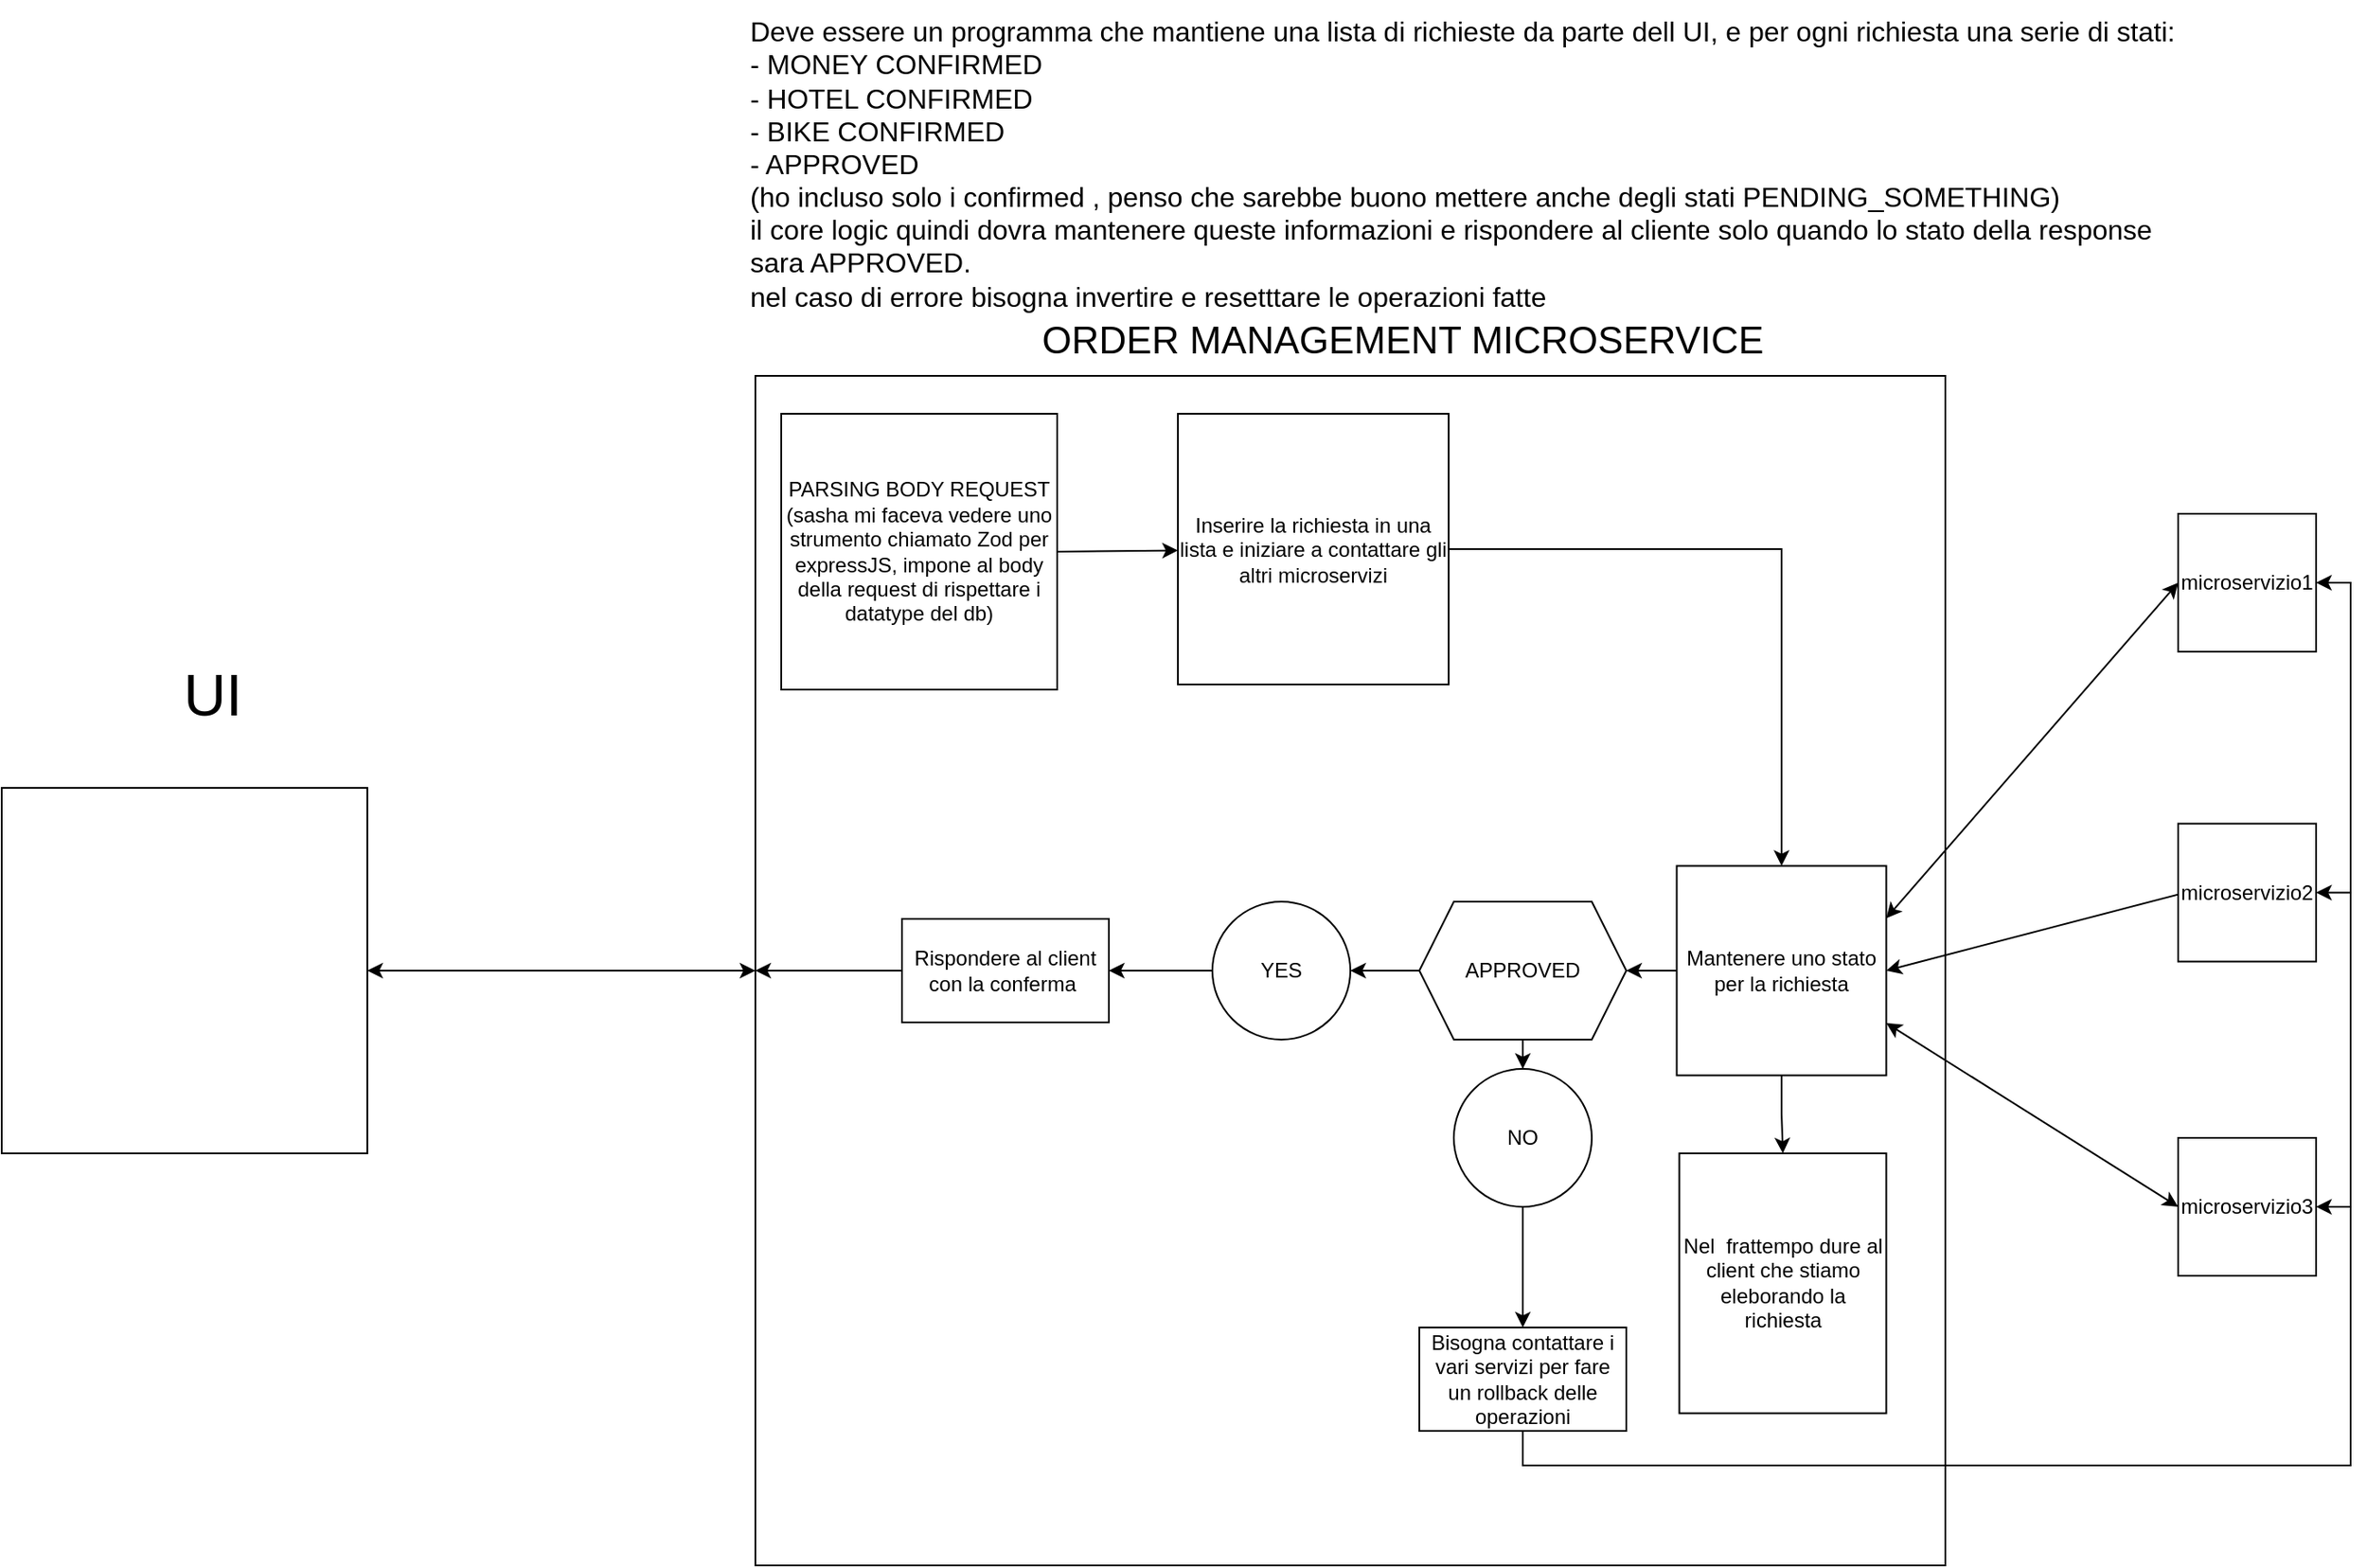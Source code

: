 <mxfile version="24.7.8">
  <diagram name="Page-1" id="EsyxztQS6K-e0_OydsNi">
    <mxGraphModel dx="2948" dy="2397" grid="1" gridSize="10" guides="1" tooltips="1" connect="1" arrows="1" fold="1" page="1" pageScale="1" pageWidth="850" pageHeight="1100" math="0" shadow="0">
      <root>
        <mxCell id="0" />
        <mxCell id="1" parent="0" />
        <mxCell id="Ce53-nTc2lQ6ASdVfVSJ-1" value="" style="whiteSpace=wrap;html=1;aspect=fixed;fillStyle=hatch;movable=1;resizable=1;rotatable=1;deletable=1;editable=1;locked=0;connectable=1;" parent="1" vertex="1">
          <mxGeometry x="-323" y="-812" width="690" height="690" as="geometry" />
        </mxCell>
        <mxCell id="Ce53-nTc2lQ6ASdVfVSJ-3" value="&lt;font style=&quot;font-size: 22px;&quot;&gt;ORDER MANAGEMENT MICROSERVICE&lt;/font&gt;" style="text;html=1;align=center;verticalAlign=middle;resizable=1;points=[];autosize=1;strokeColor=none;fillColor=none;movable=1;rotatable=1;deletable=1;editable=1;locked=0;connectable=1;" parent="1" vertex="1">
          <mxGeometry x="-168" y="-852" width="440" height="40" as="geometry" />
        </mxCell>
        <mxCell id="Ce53-nTc2lQ6ASdVfVSJ-5" value="&lt;font style=&quot;font-size: 16px;&quot;&gt;Deve essere un programma che mantiene una lista di richieste da parte dell UI, e per ogni richiesta una serie di stati:&lt;br&gt;&lt;/font&gt;&lt;div&gt;&lt;font style=&quot;font-size: 16px;&quot;&gt;- MONEY CONFIRMED&lt;/font&gt;&lt;/div&gt;&lt;div&gt;&lt;font style=&quot;font-size: 16px;&quot;&gt;- HOTEL CONFIRMED&lt;/font&gt;&lt;/div&gt;&lt;div&gt;&lt;font style=&quot;font-size: 16px;&quot;&gt;- BIKE CONFIRMED&lt;/font&gt;&lt;/div&gt;&lt;div&gt;&lt;font style=&quot;font-size: 16px;&quot;&gt;- APPROVED&amp;nbsp;&lt;/font&gt;&lt;/div&gt;&lt;div&gt;&lt;font style=&quot;font-size: 16px;&quot;&gt;(ho incluso solo i confirmed , penso che sarebbe buono mettere anche degli stati PENDING_SOMETHING)&lt;/font&gt;&lt;/div&gt;&lt;div&gt;&lt;font style=&quot;font-size: 16px;&quot;&gt;il core logic quindi dovra mantenere queste informazioni e rispondere al cliente solo quando lo stato della response&lt;/font&gt;&lt;/div&gt;&lt;div&gt;&lt;font style=&quot;font-size: 16px;&quot;&gt;sara APPROVED.&lt;/font&gt;&lt;/div&gt;&lt;div&gt;&lt;span style=&quot;font-size: 16px;&quot;&gt;nel caso di errore bisogna invertire e resetttare le operazioni fatte&lt;/span&gt;&lt;/div&gt;" style="text;html=1;align=left;verticalAlign=middle;resizable=1;points=[];autosize=1;strokeColor=none;fillColor=none;movable=1;rotatable=1;deletable=1;editable=1;locked=0;connectable=1;" parent="1" vertex="1">
          <mxGeometry x="-328" y="-1030" width="850" height="190" as="geometry" />
        </mxCell>
        <mxCell id="Ce53-nTc2lQ6ASdVfVSJ-6" value="" style="whiteSpace=wrap;html=1;aspect=fixed;fillStyle=hatch;movable=1;resizable=1;rotatable=1;deletable=1;editable=1;locked=0;connectable=1;" parent="1" vertex="1">
          <mxGeometry x="-760" y="-573" width="212" height="212" as="geometry" />
        </mxCell>
        <mxCell id="Ce53-nTc2lQ6ASdVfVSJ-8" value="&lt;font style=&quot;font-size: 34px;&quot;&gt;UI&lt;/font&gt;" style="text;html=1;align=center;verticalAlign=middle;resizable=1;points=[];autosize=1;strokeColor=none;fillColor=none;movable=1;rotatable=1;deletable=1;editable=1;locked=0;connectable=1;" parent="1" vertex="1">
          <mxGeometry x="-668" y="-652" width="60" height="50" as="geometry" />
        </mxCell>
        <mxCell id="Ce53-nTc2lQ6ASdVfVSJ-11" value="PARSING BODY REQUEST&lt;div&gt;(sasha mi faceva vedere uno strumento chiamato Zod per expressJS, impone al body della request di rispettare i datatype del db)&lt;/div&gt;" style="whiteSpace=wrap;html=1;aspect=fixed;movable=1;resizable=1;rotatable=1;deletable=1;editable=1;locked=0;connectable=1;" parent="1" vertex="1">
          <mxGeometry x="-308" y="-790" width="160" height="160" as="geometry" />
        </mxCell>
        <mxCell id="Ce53-nTc2lQ6ASdVfVSJ-12" value="" style="endArrow=classic;html=1;rounded=0;exitX=1;exitY=0.5;exitDx=0;exitDy=0;movable=1;resizable=1;rotatable=1;deletable=1;editable=1;locked=0;connectable=1;" parent="1" source="Ce53-nTc2lQ6ASdVfVSJ-11" target="Ce53-nTc2lQ6ASdVfVSJ-13" edge="1">
          <mxGeometry width="50" height="50" relative="1" as="geometry">
            <mxPoint x="-138" y="-460" as="sourcePoint" />
            <mxPoint x="-88" y="-510" as="targetPoint" />
          </mxGeometry>
        </mxCell>
        <mxCell id="Ce53-nTc2lQ6ASdVfVSJ-15" value="" style="edgeStyle=orthogonalEdgeStyle;rounded=0;orthogonalLoop=1;jettySize=auto;html=1;movable=1;resizable=1;rotatable=1;deletable=1;editable=1;locked=0;connectable=1;" parent="1" source="Ce53-nTc2lQ6ASdVfVSJ-13" target="Ce53-nTc2lQ6ASdVfVSJ-14" edge="1">
          <mxGeometry relative="1" as="geometry" />
        </mxCell>
        <mxCell id="Ce53-nTc2lQ6ASdVfVSJ-13" value="Inserire la richiesta in una lista e iniziare a contattare gli altri microservizi" style="whiteSpace=wrap;html=1;aspect=fixed;movable=1;resizable=1;rotatable=1;deletable=1;editable=1;locked=0;connectable=1;" parent="1" vertex="1">
          <mxGeometry x="-78" y="-790" width="157" height="157" as="geometry" />
        </mxCell>
        <mxCell id="Ce53-nTc2lQ6ASdVfVSJ-25" value="" style="edgeStyle=orthogonalEdgeStyle;rounded=0;orthogonalLoop=1;jettySize=auto;html=1;movable=1;resizable=1;rotatable=1;deletable=1;editable=1;locked=0;connectable=1;" parent="1" source="Ce53-nTc2lQ6ASdVfVSJ-14" target="Ce53-nTc2lQ6ASdVfVSJ-24" edge="1">
          <mxGeometry relative="1" as="geometry" />
        </mxCell>
        <mxCell id="Ce53-nTc2lQ6ASdVfVSJ-31" value="" style="edgeStyle=orthogonalEdgeStyle;rounded=0;orthogonalLoop=1;jettySize=auto;html=1;movable=1;resizable=1;rotatable=1;deletable=1;editable=1;locked=0;connectable=1;" parent="1" source="Ce53-nTc2lQ6ASdVfVSJ-14" target="Ce53-nTc2lQ6ASdVfVSJ-30" edge="1">
          <mxGeometry relative="1" as="geometry" />
        </mxCell>
        <mxCell id="Ce53-nTc2lQ6ASdVfVSJ-14" value="Mantenere uno stato per la richiesta" style="whiteSpace=wrap;html=1;aspect=fixed;movable=1;resizable=1;rotatable=1;deletable=1;editable=1;locked=0;connectable=1;" parent="1" vertex="1">
          <mxGeometry x="211.25" y="-527.75" width="121.5" height="121.5" as="geometry" />
        </mxCell>
        <mxCell id="Ce53-nTc2lQ6ASdVfVSJ-17" value="" style="endArrow=classic;startArrow=classic;html=1;rounded=0;exitX=1;exitY=0.25;exitDx=0;exitDy=0;entryX=0;entryY=0.5;entryDx=0;entryDy=0;movable=1;resizable=1;rotatable=1;deletable=1;editable=1;locked=0;connectable=1;" parent="1" source="Ce53-nTc2lQ6ASdVfVSJ-14" target="Ce53-nTc2lQ6ASdVfVSJ-20" edge="1">
          <mxGeometry width="50" height="50" relative="1" as="geometry">
            <mxPoint x="223.5" y="-547" as="sourcePoint" />
            <mxPoint x="512" y="-707" as="targetPoint" />
          </mxGeometry>
        </mxCell>
        <mxCell id="Ce53-nTc2lQ6ASdVfVSJ-18" value="" style="endArrow=classic;startArrow=classic;html=1;rounded=0;exitX=1;exitY=0.75;exitDx=0;exitDy=0;entryX=0;entryY=0.5;entryDx=0;entryDy=0;movable=1;resizable=1;rotatable=1;deletable=1;editable=1;locked=0;connectable=1;" parent="1" source="Ce53-nTc2lQ6ASdVfVSJ-14" target="Ce53-nTc2lQ6ASdVfVSJ-22" edge="1">
          <mxGeometry width="50" height="50" relative="1" as="geometry">
            <mxPoint x="223.5" y="-480" as="sourcePoint" />
            <mxPoint x="502" y="-340" as="targetPoint" />
          </mxGeometry>
        </mxCell>
        <mxCell id="Ce53-nTc2lQ6ASdVfVSJ-19" value="" style="endArrow=classic;startArrow=classic;html=1;rounded=0;exitX=1;exitY=0.5;exitDx=0;exitDy=0;movable=1;resizable=1;rotatable=1;deletable=1;editable=1;locked=0;connectable=1;" parent="1" source="Ce53-nTc2lQ6ASdVfVSJ-14" edge="1">
          <mxGeometry width="50" height="50" relative="1" as="geometry">
            <mxPoint x="342" y="-494.25" as="sourcePoint" />
            <mxPoint x="532" y="-519" as="targetPoint" />
          </mxGeometry>
        </mxCell>
        <mxCell id="Ce53-nTc2lQ6ASdVfVSJ-20" value="microservizio1" style="whiteSpace=wrap;html=1;aspect=fixed;movable=1;resizable=1;rotatable=1;deletable=1;editable=1;locked=0;connectable=1;" parent="1" vertex="1">
          <mxGeometry x="502" y="-732" width="80" height="80" as="geometry" />
        </mxCell>
        <mxCell id="Ce53-nTc2lQ6ASdVfVSJ-21" value="microservizio2" style="whiteSpace=wrap;html=1;aspect=fixed;movable=1;resizable=1;rotatable=1;deletable=1;editable=1;locked=0;connectable=1;" parent="1" vertex="1">
          <mxGeometry x="502" y="-552.25" width="80" height="80" as="geometry" />
        </mxCell>
        <mxCell id="Ce53-nTc2lQ6ASdVfVSJ-22" value="microservizio3" style="whiteSpace=wrap;html=1;aspect=fixed;movable=1;resizable=1;rotatable=1;deletable=1;editable=1;locked=0;connectable=1;" parent="1" vertex="1">
          <mxGeometry x="502" y="-370" width="80" height="80" as="geometry" />
        </mxCell>
        <mxCell id="Ce53-nTc2lQ6ASdVfVSJ-27" value="" style="edgeStyle=orthogonalEdgeStyle;rounded=0;orthogonalLoop=1;jettySize=auto;html=1;movable=1;resizable=1;rotatable=1;deletable=1;editable=1;locked=0;connectable=1;" parent="1" source="Ce53-nTc2lQ6ASdVfVSJ-24" target="Ce53-nTc2lQ6ASdVfVSJ-26" edge="1">
          <mxGeometry relative="1" as="geometry" />
        </mxCell>
        <mxCell id="Ce53-nTc2lQ6ASdVfVSJ-29" value="" style="edgeStyle=orthogonalEdgeStyle;rounded=0;orthogonalLoop=1;jettySize=auto;html=1;movable=1;resizable=1;rotatable=1;deletable=1;editable=1;locked=0;connectable=1;" parent="1" source="Ce53-nTc2lQ6ASdVfVSJ-24" target="Ce53-nTc2lQ6ASdVfVSJ-28" edge="1">
          <mxGeometry relative="1" as="geometry" />
        </mxCell>
        <mxCell id="Ce53-nTc2lQ6ASdVfVSJ-24" value="APPROVED" style="shape=hexagon;perimeter=hexagonPerimeter2;whiteSpace=wrap;html=1;fixedSize=1;movable=1;resizable=1;rotatable=1;deletable=1;editable=1;locked=0;connectable=1;" parent="1" vertex="1">
          <mxGeometry x="62" y="-507" width="120" height="80" as="geometry" />
        </mxCell>
        <mxCell id="Ce53-nTc2lQ6ASdVfVSJ-33" value="" style="edgeStyle=orthogonalEdgeStyle;rounded=0;orthogonalLoop=1;jettySize=auto;html=1;movable=1;resizable=1;rotatable=1;deletable=1;editable=1;locked=0;connectable=1;" parent="1" source="Ce53-nTc2lQ6ASdVfVSJ-26" target="Ce53-nTc2lQ6ASdVfVSJ-32" edge="1">
          <mxGeometry relative="1" as="geometry" />
        </mxCell>
        <mxCell id="Ce53-nTc2lQ6ASdVfVSJ-26" value="YES" style="ellipse;whiteSpace=wrap;html=1;movable=1;resizable=1;rotatable=1;deletable=1;editable=1;locked=0;connectable=1;" parent="1" vertex="1">
          <mxGeometry x="-58" y="-507" width="80" height="80" as="geometry" />
        </mxCell>
        <mxCell id="Ce53-nTc2lQ6ASdVfVSJ-36" value="" style="edgeStyle=orthogonalEdgeStyle;rounded=0;orthogonalLoop=1;jettySize=auto;html=1;movable=1;resizable=1;rotatable=1;deletable=1;editable=1;locked=0;connectable=1;" parent="1" source="Ce53-nTc2lQ6ASdVfVSJ-28" target="Ce53-nTc2lQ6ASdVfVSJ-35" edge="1">
          <mxGeometry relative="1" as="geometry" />
        </mxCell>
        <mxCell id="Ce53-nTc2lQ6ASdVfVSJ-28" value="NO" style="ellipse;whiteSpace=wrap;html=1;movable=1;resizable=1;rotatable=1;deletable=1;editable=1;locked=0;connectable=1;" parent="1" vertex="1">
          <mxGeometry x="82" y="-410" width="80" height="80" as="geometry" />
        </mxCell>
        <mxCell id="Ce53-nTc2lQ6ASdVfVSJ-30" value="Nel&amp;nbsp; frattempo dure al client che stiamo eleborando la richiesta" style="whiteSpace=wrap;html=1;movable=1;resizable=1;rotatable=1;deletable=1;editable=1;locked=0;connectable=1;" parent="1" vertex="1">
          <mxGeometry x="212.75" y="-361" width="120" height="150.75" as="geometry" />
        </mxCell>
        <mxCell id="Ce53-nTc2lQ6ASdVfVSJ-32" value="Rispondere al client con la conferma&amp;nbsp;" style="whiteSpace=wrap;html=1;movable=1;resizable=1;rotatable=1;deletable=1;editable=1;locked=0;connectable=1;" parent="1" vertex="1">
          <mxGeometry x="-238" y="-497" width="120" height="60" as="geometry" />
        </mxCell>
        <mxCell id="Ce53-nTc2lQ6ASdVfVSJ-39" style="edgeStyle=orthogonalEdgeStyle;rounded=0;orthogonalLoop=1;jettySize=auto;html=1;exitX=0.5;exitY=1;exitDx=0;exitDy=0;entryX=1;entryY=0.5;entryDx=0;entryDy=0;movable=1;resizable=1;rotatable=1;deletable=1;editable=1;locked=0;connectable=1;" parent="1" source="Ce53-nTc2lQ6ASdVfVSJ-35" target="Ce53-nTc2lQ6ASdVfVSJ-22" edge="1">
          <mxGeometry relative="1" as="geometry" />
        </mxCell>
        <mxCell id="Ce53-nTc2lQ6ASdVfVSJ-40" style="edgeStyle=orthogonalEdgeStyle;rounded=0;orthogonalLoop=1;jettySize=auto;html=1;exitX=0.5;exitY=1;exitDx=0;exitDy=0;entryX=1;entryY=0.5;entryDx=0;entryDy=0;movable=1;resizable=1;rotatable=1;deletable=1;editable=1;locked=0;connectable=1;" parent="1" source="Ce53-nTc2lQ6ASdVfVSJ-35" target="Ce53-nTc2lQ6ASdVfVSJ-21" edge="1">
          <mxGeometry relative="1" as="geometry" />
        </mxCell>
        <mxCell id="Ce53-nTc2lQ6ASdVfVSJ-41" style="edgeStyle=orthogonalEdgeStyle;rounded=0;orthogonalLoop=1;jettySize=auto;html=1;exitX=0.5;exitY=1;exitDx=0;exitDy=0;entryX=1;entryY=0.5;entryDx=0;entryDy=0;movable=1;resizable=1;rotatable=1;deletable=1;editable=1;locked=0;connectable=1;" parent="1" source="Ce53-nTc2lQ6ASdVfVSJ-35" target="Ce53-nTc2lQ6ASdVfVSJ-20" edge="1">
          <mxGeometry relative="1" as="geometry" />
        </mxCell>
        <mxCell id="Ce53-nTc2lQ6ASdVfVSJ-35" value="Bisogna contattare i vari servizi per fare un rollback delle operazioni" style="whiteSpace=wrap;html=1;movable=1;resizable=1;rotatable=1;deletable=1;editable=1;locked=0;connectable=1;" parent="1" vertex="1">
          <mxGeometry x="62" y="-260" width="120" height="60" as="geometry" />
        </mxCell>
        <mxCell id="BVQOmahpqfi0wn1Eic5L-1" value="" style="endArrow=classic;startArrow=classic;html=1;rounded=0;entryX=0;entryY=0.5;entryDx=0;entryDy=0;exitX=1;exitY=0.5;exitDx=0;exitDy=0;" edge="1" parent="1" source="Ce53-nTc2lQ6ASdVfVSJ-6" target="Ce53-nTc2lQ6ASdVfVSJ-1">
          <mxGeometry width="50" height="50" relative="1" as="geometry">
            <mxPoint x="-475" y="-460" as="sourcePoint" />
            <mxPoint x="-425" y="-510" as="targetPoint" />
          </mxGeometry>
        </mxCell>
        <mxCell id="BVQOmahpqfi0wn1Eic5L-4" value="" style="endArrow=classic;html=1;rounded=0;entryX=0;entryY=0.5;entryDx=0;entryDy=0;exitX=0;exitY=0.5;exitDx=0;exitDy=0;" edge="1" parent="1" source="Ce53-nTc2lQ6ASdVfVSJ-32" target="Ce53-nTc2lQ6ASdVfVSJ-1">
          <mxGeometry width="50" height="50" relative="1" as="geometry">
            <mxPoint x="-290" y="-472.25" as="sourcePoint" />
            <mxPoint x="-240" y="-522.25" as="targetPoint" />
          </mxGeometry>
        </mxCell>
      </root>
    </mxGraphModel>
  </diagram>
</mxfile>
